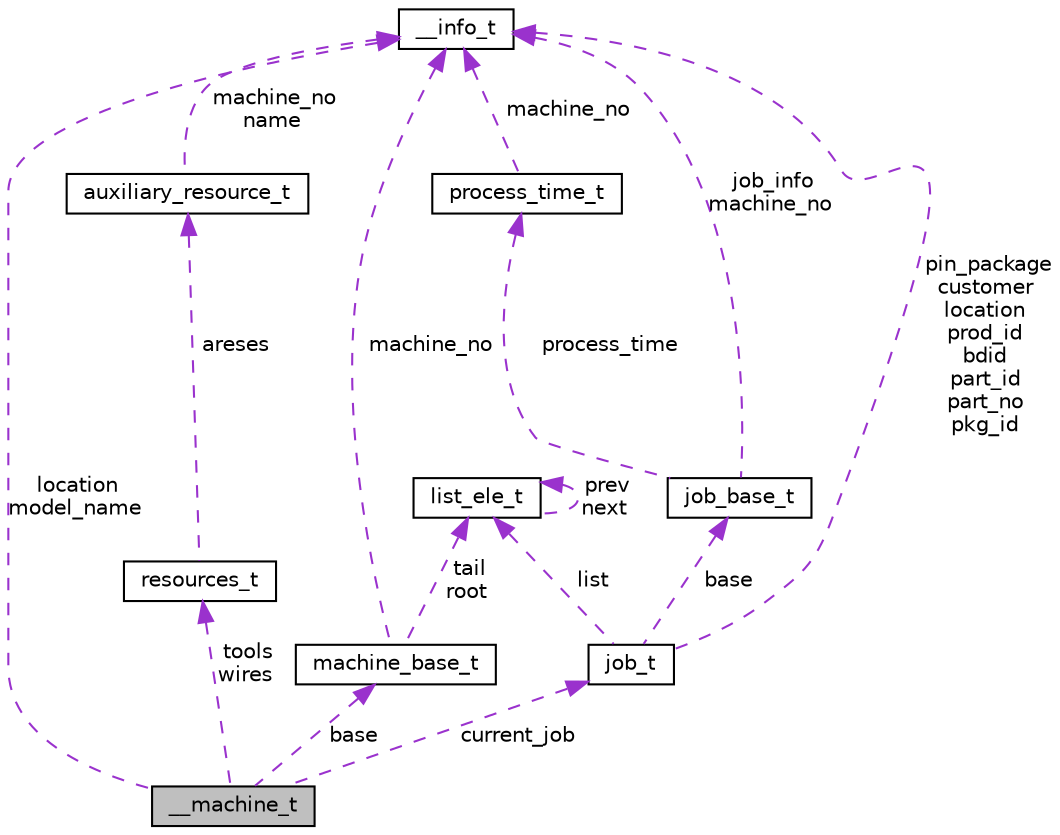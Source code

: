 digraph "__machine_t"
{
 // LATEX_PDF_SIZE
  edge [fontname="Helvetica",fontsize="10",labelfontname="Helvetica",labelfontsize="10"];
  node [fontname="Helvetica",fontsize="10",shape=record];
  Node1 [label="__machine_t",height=0.2,width=0.4,color="black", fillcolor="grey75", style="filled", fontcolor="black",tooltip=" "];
  Node2 -> Node1 [dir="back",color="darkorchid3",fontsize="10",style="dashed",label=" location\nmodel_name" ,fontname="Helvetica"];
  Node2 [label="__info_t",height=0.2,width=0.4,color="black", fillcolor="white", style="filled",URL="$struct____info__t.html",tooltip=" "];
  Node3 -> Node1 [dir="back",color="darkorchid3",fontsize="10",style="dashed",label=" base" ,fontname="Helvetica"];
  Node3 [label="machine_base_t",height=0.2,width=0.4,color="black", fillcolor="white", style="filled",URL="$structmachine__base__t.html",tooltip="A machine_base object in genetic algorithm."];
  Node2 -> Node3 [dir="back",color="darkorchid3",fontsize="10",style="dashed",label=" machine_no" ,fontname="Helvetica"];
  Node4 -> Node3 [dir="back",color="darkorchid3",fontsize="10",style="dashed",label=" tail\nroot" ,fontname="Helvetica"];
  Node4 [label="list_ele_t",height=0.2,width=0.4,color="black", fillcolor="white", style="filled",URL="$structlist__ele__t.html",tooltip="A node of double-linked list."];
  Node4 -> Node4 [dir="back",color="darkorchid3",fontsize="10",style="dashed",label=" prev\nnext" ,fontname="Helvetica"];
  Node5 -> Node1 [dir="back",color="darkorchid3",fontsize="10",style="dashed",label=" tools\nwires" ,fontname="Helvetica"];
  Node5 [label="resources_t",height=0.2,width=0.4,color="black", fillcolor="white", style="filled",URL="$structresources__t.html",tooltip=" "];
  Node6 -> Node5 [dir="back",color="darkorchid3",fontsize="10",style="dashed",label=" areses" ,fontname="Helvetica"];
  Node6 [label="auxiliary_resource_t",height=0.2,width=0.4,color="black", fillcolor="white", style="filled",URL="$structauxiliary__resource__t.html",tooltip=" "];
  Node2 -> Node6 [dir="back",color="darkorchid3",fontsize="10",style="dashed",label=" machine_no\nname" ,fontname="Helvetica"];
  Node7 -> Node1 [dir="back",color="darkorchid3",fontsize="10",style="dashed",label=" current_job" ,fontname="Helvetica"];
  Node7 [label="job_t",height=0.2,width=0.4,color="black", fillcolor="white", style="filled",URL="$structjob__t.html",tooltip=" "];
  Node2 -> Node7 [dir="back",color="darkorchid3",fontsize="10",style="dashed",label=" pin_package\ncustomer\nlocation\nprod_id\nbdid\npart_id\npart_no\npkg_id" ,fontname="Helvetica"];
  Node4 -> Node7 [dir="back",color="darkorchid3",fontsize="10",style="dashed",label=" list" ,fontname="Helvetica"];
  Node8 -> Node7 [dir="back",color="darkorchid3",fontsize="10",style="dashed",label=" base" ,fontname="Helvetica"];
  Node8 [label="job_base_t",height=0.2,width=0.4,color="black", fillcolor="white", style="filled",URL="$structjob__base__t.html",tooltip="A structure that store genes and some basic information about job."];
  Node2 -> Node8 [dir="back",color="darkorchid3",fontsize="10",style="dashed",label=" job_info\nmachine_no" ,fontname="Helvetica"];
  Node9 -> Node8 [dir="back",color="darkorchid3",fontsize="10",style="dashed",label=" process_time" ,fontname="Helvetica"];
  Node9 [label="process_time_t",height=0.2,width=0.4,color="black", fillcolor="white", style="filled",URL="$structprocess__time__t.html",tooltip="A structure that store machine number and its process time."];
  Node2 -> Node9 [dir="back",color="darkorchid3",fontsize="10",style="dashed",label=" machine_no" ,fontname="Helvetica"];
}
